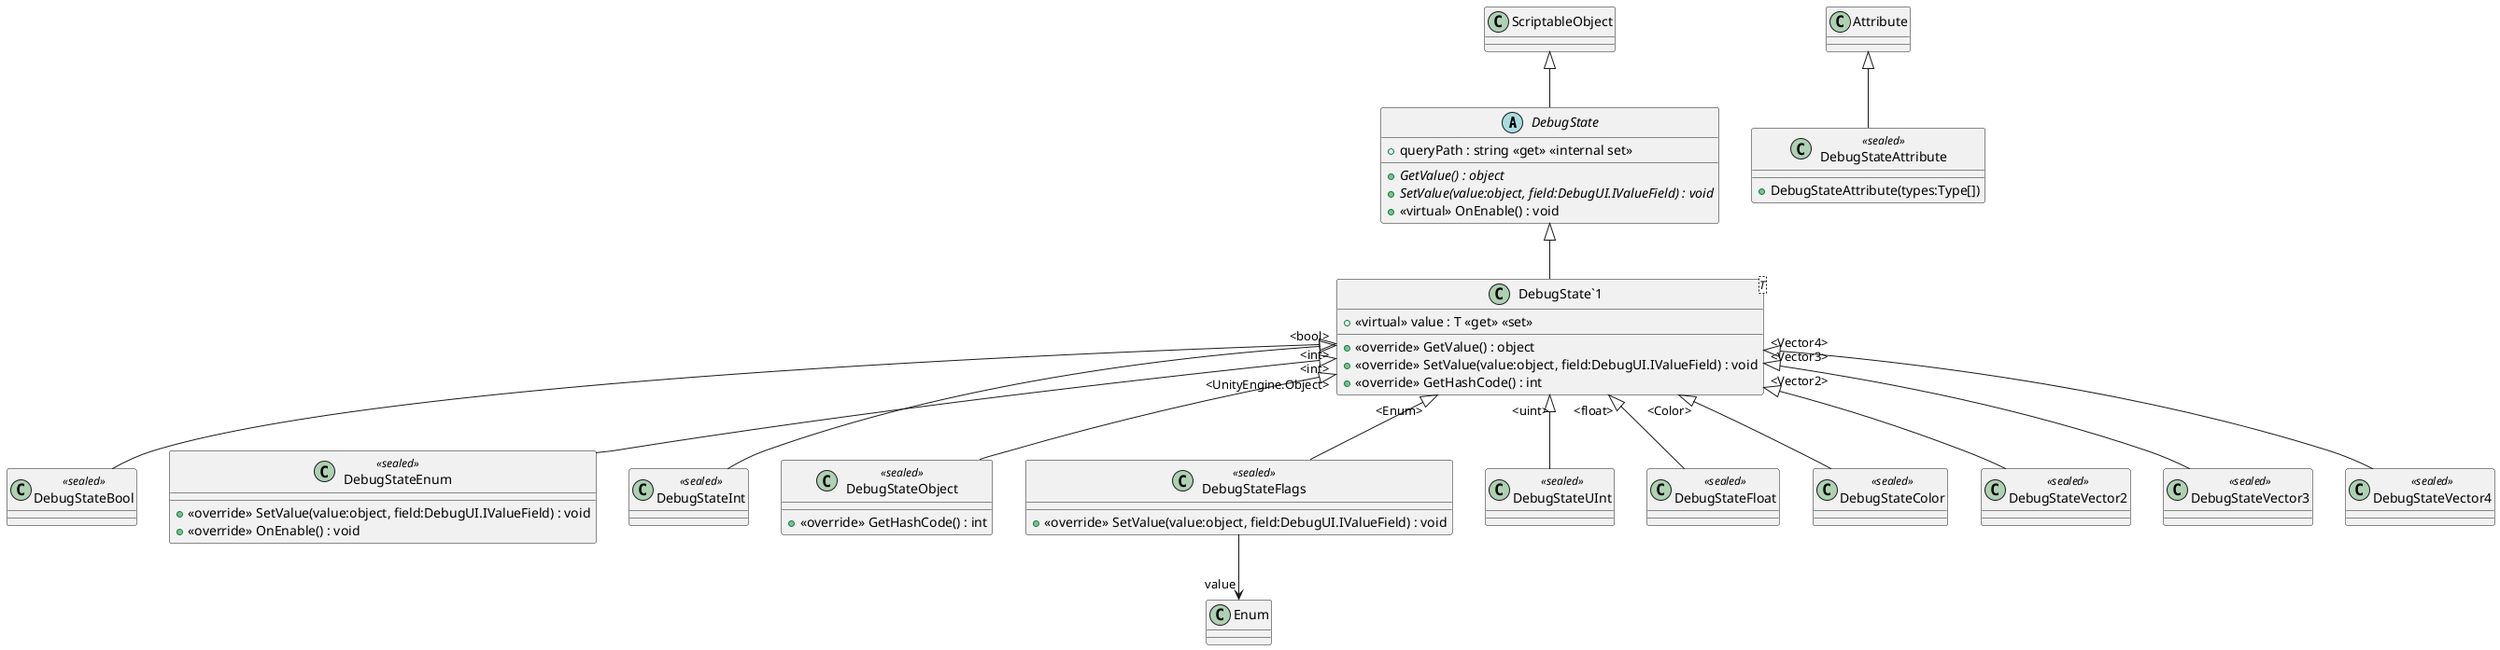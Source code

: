 @startuml
abstract class DebugState {
    + queryPath : string <<get>> <<internal set>>
    + {abstract} GetValue() : object
    + {abstract} SetValue(value:object, field:DebugUI.IValueField) : void
    + <<virtual>> OnEnable() : void
}
class "DebugState`1"<T> {
    + <<virtual>> value : T <<get>> <<set>>
    + <<override>> GetValue() : object
    + <<override>> SetValue(value:object, field:DebugUI.IValueField) : void
    + <<override>> GetHashCode() : int
}
class DebugStateAttribute <<sealed>> {
    + DebugStateAttribute(types:Type[])
}
class DebugStateBool <<sealed>> {
}
class DebugStateEnum <<sealed>> {
    + <<override>> SetValue(value:object, field:DebugUI.IValueField) : void
    + <<override>> OnEnable() : void
}
class DebugStateInt <<sealed>> {
}
class DebugStateObject <<sealed>> {
    + <<override>> GetHashCode() : int
}
class DebugStateFlags <<sealed>> {
    + <<override>> SetValue(value:object, field:DebugUI.IValueField) : void
}
class DebugStateUInt <<sealed>> {
}
class DebugStateFloat <<sealed>> {
}
class DebugStateColor <<sealed>> {
}
class DebugStateVector2 <<sealed>> {
}
class DebugStateVector3 <<sealed>> {
}
class DebugStateVector4 <<sealed>> {
}
ScriptableObject <|-- DebugState
DebugState <|-- "DebugState`1"
Attribute <|-- DebugStateAttribute
"DebugState`1" "<bool>" <|-- DebugStateBool
"DebugState`1" "<int>" <|-- DebugStateEnum
"DebugState`1" "<int>" <|-- DebugStateInt
"DebugState`1" "<UnityEngine.Object>" <|-- DebugStateObject
"DebugState`1" "<Enum>" <|-- DebugStateFlags
DebugStateFlags --> "value" Enum
"DebugState`1" "<uint>" <|-- DebugStateUInt
"DebugState`1" "<float>" <|-- DebugStateFloat
"DebugState`1" "<Color>" <|-- DebugStateColor
"DebugState`1" "<Vector2>" <|-- DebugStateVector2
"DebugState`1" "<Vector3>" <|-- DebugStateVector3
"DebugState`1" "<Vector4>" <|-- DebugStateVector4
@enduml
